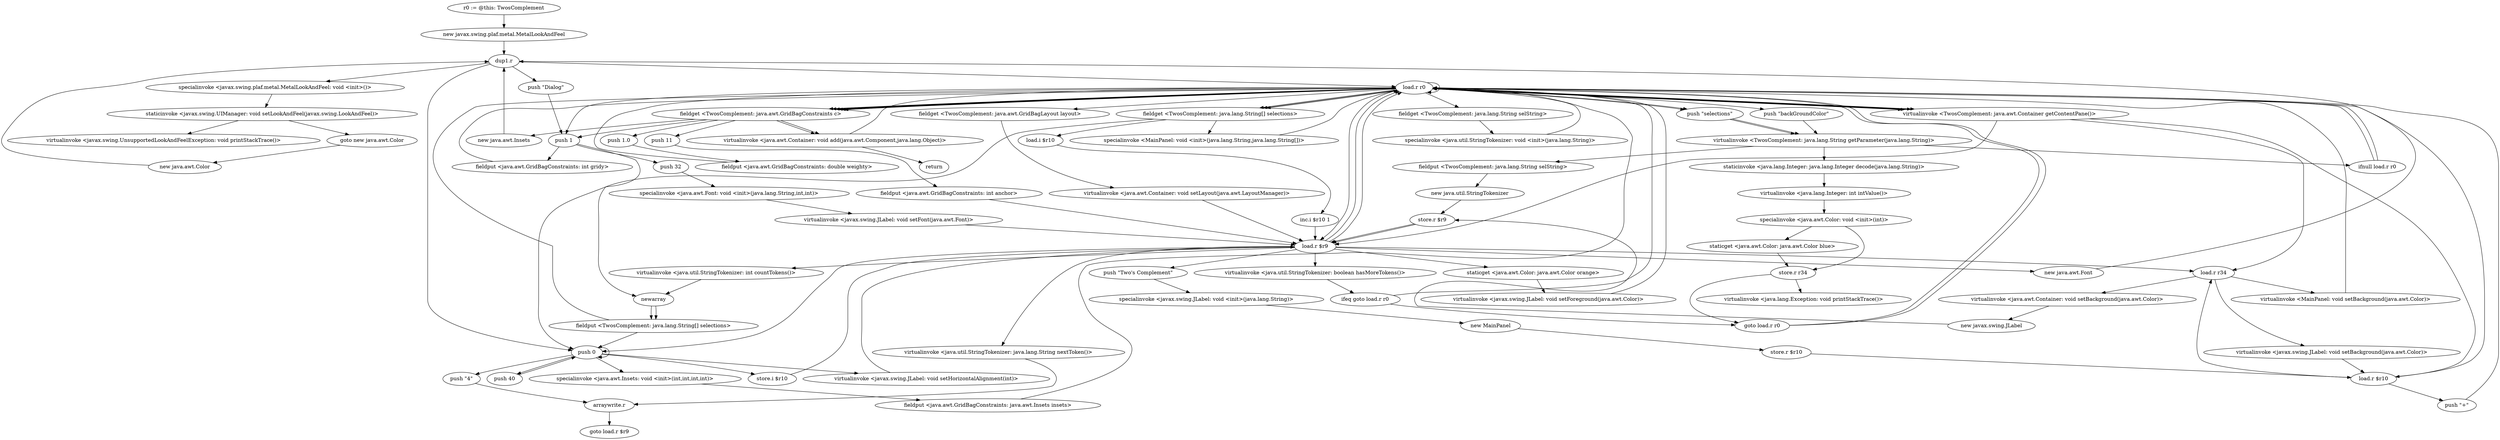 digraph "" {
    "r0 := @this: TwosComplement"
    "new javax.swing.plaf.metal.MetalLookAndFeel"
    "r0 := @this: TwosComplement"->"new javax.swing.plaf.metal.MetalLookAndFeel";
    "dup1.r"
    "new javax.swing.plaf.metal.MetalLookAndFeel"->"dup1.r";
    "specialinvoke <javax.swing.plaf.metal.MetalLookAndFeel: void <init>()>"
    "dup1.r"->"specialinvoke <javax.swing.plaf.metal.MetalLookAndFeel: void <init>()>";
    "staticinvoke <javax.swing.UIManager: void setLookAndFeel(javax.swing.LookAndFeel)>"
    "specialinvoke <javax.swing.plaf.metal.MetalLookAndFeel: void <init>()>"->"staticinvoke <javax.swing.UIManager: void setLookAndFeel(javax.swing.LookAndFeel)>";
    "goto new java.awt.Color"
    "staticinvoke <javax.swing.UIManager: void setLookAndFeel(javax.swing.LookAndFeel)>"->"goto new java.awt.Color";
    "new java.awt.Color"
    "goto new java.awt.Color"->"new java.awt.Color";
    "new java.awt.Color"->"dup1.r";
    "load.r r0"
    "dup1.r"->"load.r r0";
    "push \"backGroundColor\""
    "load.r r0"->"push \"backGroundColor\"";
    "virtualinvoke <TwosComplement: java.lang.String getParameter(java.lang.String)>"
    "push \"backGroundColor\""->"virtualinvoke <TwosComplement: java.lang.String getParameter(java.lang.String)>";
    "staticinvoke <java.lang.Integer: java.lang.Integer decode(java.lang.String)>"
    "virtualinvoke <TwosComplement: java.lang.String getParameter(java.lang.String)>"->"staticinvoke <java.lang.Integer: java.lang.Integer decode(java.lang.String)>";
    "virtualinvoke <java.lang.Integer: int intValue()>"
    "staticinvoke <java.lang.Integer: java.lang.Integer decode(java.lang.String)>"->"virtualinvoke <java.lang.Integer: int intValue()>";
    "specialinvoke <java.awt.Color: void <init>(int)>"
    "virtualinvoke <java.lang.Integer: int intValue()>"->"specialinvoke <java.awt.Color: void <init>(int)>";
    "store.r r34"
    "specialinvoke <java.awt.Color: void <init>(int)>"->"store.r r34";
    "goto load.r r0"
    "store.r r34"->"goto load.r r0";
    "goto load.r r0"->"load.r r0";
    "push \"selections\""
    "load.r r0"->"push \"selections\"";
    "push \"selections\""->"virtualinvoke <TwosComplement: java.lang.String getParameter(java.lang.String)>";
    "ifnull load.r r0"
    "virtualinvoke <TwosComplement: java.lang.String getParameter(java.lang.String)>"->"ifnull load.r r0";
    "ifnull load.r r0"->"load.r r0";
    "load.r r0"->"load.r r0";
    "load.r r0"->"push \"selections\"";
    "push \"selections\""->"virtualinvoke <TwosComplement: java.lang.String getParameter(java.lang.String)>";
    "fieldput <TwosComplement: java.lang.String selString>"
    "virtualinvoke <TwosComplement: java.lang.String getParameter(java.lang.String)>"->"fieldput <TwosComplement: java.lang.String selString>";
    "new java.util.StringTokenizer"
    "fieldput <TwosComplement: java.lang.String selString>"->"new java.util.StringTokenizer";
    "store.r $r9"
    "new java.util.StringTokenizer"->"store.r $r9";
    "load.r $r9"
    "store.r $r9"->"load.r $r9";
    "load.r $r9"->"load.r r0";
    "fieldget <TwosComplement: java.lang.String selString>"
    "load.r r0"->"fieldget <TwosComplement: java.lang.String selString>";
    "specialinvoke <java.util.StringTokenizer: void <init>(java.lang.String)>"
    "fieldget <TwosComplement: java.lang.String selString>"->"specialinvoke <java.util.StringTokenizer: void <init>(java.lang.String)>";
    "specialinvoke <java.util.StringTokenizer: void <init>(java.lang.String)>"->"load.r r0";
    "load.r r0"->"load.r $r9";
    "virtualinvoke <java.util.StringTokenizer: int countTokens()>"
    "load.r $r9"->"virtualinvoke <java.util.StringTokenizer: int countTokens()>";
    "newarray"
    "virtualinvoke <java.util.StringTokenizer: int countTokens()>"->"newarray";
    "fieldput <TwosComplement: java.lang.String[] selections>"
    "newarray"->"fieldput <TwosComplement: java.lang.String[] selections>";
    "push 0"
    "fieldput <TwosComplement: java.lang.String[] selections>"->"push 0";
    "store.i $r10"
    "push 0"->"store.i $r10";
    "store.i $r10"->"load.r $r9";
    "virtualinvoke <java.util.StringTokenizer: boolean hasMoreTokens()>"
    "load.r $r9"->"virtualinvoke <java.util.StringTokenizer: boolean hasMoreTokens()>";
    "ifeq goto load.r r0"
    "virtualinvoke <java.util.StringTokenizer: boolean hasMoreTokens()>"->"ifeq goto load.r r0";
    "ifeq goto load.r r0"->"load.r r0";
    "fieldget <TwosComplement: java.lang.String[] selections>"
    "load.r r0"->"fieldget <TwosComplement: java.lang.String[] selections>";
    "load.i $r10"
    "fieldget <TwosComplement: java.lang.String[] selections>"->"load.i $r10";
    "inc.i $r10 1"
    "load.i $r10"->"inc.i $r10 1";
    "inc.i $r10 1"->"load.r $r9";
    "virtualinvoke <java.util.StringTokenizer: java.lang.String nextToken()>"
    "load.r $r9"->"virtualinvoke <java.util.StringTokenizer: java.lang.String nextToken()>";
    "arraywrite.r"
    "virtualinvoke <java.util.StringTokenizer: java.lang.String nextToken()>"->"arraywrite.r";
    "goto load.r $r9"
    "arraywrite.r"->"goto load.r $r9";
    "ifeq goto load.r r0"->"goto load.r r0";
    "goto load.r r0"->"load.r r0";
    "virtualinvoke <TwosComplement: java.awt.Container getContentPane()>"
    "load.r r0"->"virtualinvoke <TwosComplement: java.awt.Container getContentPane()>";
    "load.r r34"
    "virtualinvoke <TwosComplement: java.awt.Container getContentPane()>"->"load.r r34";
    "virtualinvoke <java.awt.Container: void setBackground(java.awt.Color)>"
    "load.r r34"->"virtualinvoke <java.awt.Container: void setBackground(java.awt.Color)>";
    "new javax.swing.JLabel"
    "virtualinvoke <java.awt.Container: void setBackground(java.awt.Color)>"->"new javax.swing.JLabel";
    "new javax.swing.JLabel"->"store.r $r9";
    "store.r $r9"->"load.r $r9";
    "push \"Two\'s Complement\""
    "load.r $r9"->"push \"Two\'s Complement\"";
    "specialinvoke <javax.swing.JLabel: void <init>(java.lang.String)>"
    "push \"Two\'s Complement\""->"specialinvoke <javax.swing.JLabel: void <init>(java.lang.String)>";
    "new MainPanel"
    "specialinvoke <javax.swing.JLabel: void <init>(java.lang.String)>"->"new MainPanel";
    "store.r $r10"
    "new MainPanel"->"store.r $r10";
    "load.r $r10"
    "store.r $r10"->"load.r $r10";
    "push \"+\""
    "load.r $r10"->"push \"+\"";
    "push \"+\""->"load.r r0";
    "load.r r0"->"fieldget <TwosComplement: java.lang.String[] selections>";
    "specialinvoke <MainPanel: void <init>(java.lang.String,java.lang.String[])>"
    "fieldget <TwosComplement: java.lang.String[] selections>"->"specialinvoke <MainPanel: void <init>(java.lang.String,java.lang.String[])>";
    "specialinvoke <MainPanel: void <init>(java.lang.String,java.lang.String[])>"->"load.r r0";
    "fieldget <TwosComplement: java.awt.GridBagConstraints c>"
    "load.r r0"->"fieldget <TwosComplement: java.awt.GridBagConstraints c>";
    "push 11"
    "fieldget <TwosComplement: java.awt.GridBagConstraints c>"->"push 11";
    "fieldput <java.awt.GridBagConstraints: int anchor>"
    "push 11"->"fieldput <java.awt.GridBagConstraints: int anchor>";
    "fieldput <java.awt.GridBagConstraints: int anchor>"->"load.r $r9";
    "load.r $r9"->"load.r r34";
    "virtualinvoke <javax.swing.JLabel: void setBackground(java.awt.Color)>"
    "load.r r34"->"virtualinvoke <javax.swing.JLabel: void setBackground(java.awt.Color)>";
    "virtualinvoke <javax.swing.JLabel: void setBackground(java.awt.Color)>"->"load.r $r10";
    "load.r $r10"->"load.r r34";
    "virtualinvoke <MainPanel: void setBackground(java.awt.Color)>"
    "load.r r34"->"virtualinvoke <MainPanel: void setBackground(java.awt.Color)>";
    "virtualinvoke <MainPanel: void setBackground(java.awt.Color)>"->"load.r r0";
    "load.r r0"->"virtualinvoke <TwosComplement: java.awt.Container getContentPane()>";
    "virtualinvoke <TwosComplement: java.awt.Container getContentPane()>"->"load.r r0";
    "fieldget <TwosComplement: java.awt.GridBagLayout layout>"
    "load.r r0"->"fieldget <TwosComplement: java.awt.GridBagLayout layout>";
    "virtualinvoke <java.awt.Container: void setLayout(java.awt.LayoutManager)>"
    "fieldget <TwosComplement: java.awt.GridBagLayout layout>"->"virtualinvoke <java.awt.Container: void setLayout(java.awt.LayoutManager)>";
    "virtualinvoke <java.awt.Container: void setLayout(java.awt.LayoutManager)>"->"load.r $r9";
    "load.r $r9"->"push 0";
    "virtualinvoke <javax.swing.JLabel: void setHorizontalAlignment(int)>"
    "push 0"->"virtualinvoke <javax.swing.JLabel: void setHorizontalAlignment(int)>";
    "virtualinvoke <javax.swing.JLabel: void setHorizontalAlignment(int)>"->"load.r $r9";
    "new java.awt.Font"
    "load.r $r9"->"new java.awt.Font";
    "new java.awt.Font"->"dup1.r";
    "push \"Dialog\""
    "dup1.r"->"push \"Dialog\"";
    "push 1"
    "push \"Dialog\""->"push 1";
    "push 32"
    "push 1"->"push 32";
    "specialinvoke <java.awt.Font: void <init>(java.lang.String,int,int)>"
    "push 32"->"specialinvoke <java.awt.Font: void <init>(java.lang.String,int,int)>";
    "virtualinvoke <javax.swing.JLabel: void setFont(java.awt.Font)>"
    "specialinvoke <java.awt.Font: void <init>(java.lang.String,int,int)>"->"virtualinvoke <javax.swing.JLabel: void setFont(java.awt.Font)>";
    "virtualinvoke <javax.swing.JLabel: void setFont(java.awt.Font)>"->"load.r $r9";
    "staticget <java.awt.Color: java.awt.Color orange>"
    "load.r $r9"->"staticget <java.awt.Color: java.awt.Color orange>";
    "virtualinvoke <javax.swing.JLabel: void setForeground(java.awt.Color)>"
    "staticget <java.awt.Color: java.awt.Color orange>"->"virtualinvoke <javax.swing.JLabel: void setForeground(java.awt.Color)>";
    "virtualinvoke <javax.swing.JLabel: void setForeground(java.awt.Color)>"->"load.r r0";
    "load.r r0"->"fieldget <TwosComplement: java.awt.GridBagConstraints c>";
    "new java.awt.Insets"
    "fieldget <TwosComplement: java.awt.GridBagConstraints c>"->"new java.awt.Insets";
    "new java.awt.Insets"->"dup1.r";
    "dup1.r"->"push 0";
    "push 0"->"push 0";
    "push 40"
    "push 0"->"push 40";
    "push 40"->"push 0";
    "specialinvoke <java.awt.Insets: void <init>(int,int,int,int)>"
    "push 0"->"specialinvoke <java.awt.Insets: void <init>(int,int,int,int)>";
    "fieldput <java.awt.GridBagConstraints: java.awt.Insets insets>"
    "specialinvoke <java.awt.Insets: void <init>(int,int,int,int)>"->"fieldput <java.awt.GridBagConstraints: java.awt.Insets insets>";
    "fieldput <java.awt.GridBagConstraints: java.awt.Insets insets>"->"load.r r0";
    "load.r r0"->"virtualinvoke <TwosComplement: java.awt.Container getContentPane()>";
    "virtualinvoke <TwosComplement: java.awt.Container getContentPane()>"->"load.r $r9";
    "load.r $r9"->"load.r r0";
    "load.r r0"->"fieldget <TwosComplement: java.awt.GridBagConstraints c>";
    "virtualinvoke <java.awt.Container: void add(java.awt.Component,java.lang.Object)>"
    "fieldget <TwosComplement: java.awt.GridBagConstraints c>"->"virtualinvoke <java.awt.Container: void add(java.awt.Component,java.lang.Object)>";
    "virtualinvoke <java.awt.Container: void add(java.awt.Component,java.lang.Object)>"->"load.r r0";
    "load.r r0"->"fieldget <TwosComplement: java.awt.GridBagConstraints c>";
    "fieldget <TwosComplement: java.awt.GridBagConstraints c>"->"push 1";
    "fieldput <java.awt.GridBagConstraints: int gridy>"
    "push 1"->"fieldput <java.awt.GridBagConstraints: int gridy>";
    "fieldput <java.awt.GridBagConstraints: int gridy>"->"load.r r0";
    "load.r r0"->"fieldget <TwosComplement: java.awt.GridBagConstraints c>";
    "push 1.0"
    "fieldget <TwosComplement: java.awt.GridBagConstraints c>"->"push 1.0";
    "fieldput <java.awt.GridBagConstraints: double weighty>"
    "push 1.0"->"fieldput <java.awt.GridBagConstraints: double weighty>";
    "fieldput <java.awt.GridBagConstraints: double weighty>"->"load.r r0";
    "load.r r0"->"virtualinvoke <TwosComplement: java.awt.Container getContentPane()>";
    "virtualinvoke <TwosComplement: java.awt.Container getContentPane()>"->"load.r $r10";
    "load.r $r10"->"load.r r0";
    "load.r r0"->"fieldget <TwosComplement: java.awt.GridBagConstraints c>";
    "fieldget <TwosComplement: java.awt.GridBagConstraints c>"->"virtualinvoke <java.awt.Container: void add(java.awt.Component,java.lang.Object)>";
    "return"
    "virtualinvoke <java.awt.Container: void add(java.awt.Component,java.lang.Object)>"->"return";
    "ifnull load.r r0"->"load.r r0";
    "load.r r0"->"push 1";
    "push 1"->"newarray";
    "newarray"->"fieldput <TwosComplement: java.lang.String[] selections>";
    "fieldput <TwosComplement: java.lang.String[] selections>"->"load.r r0";
    "load.r r0"->"fieldget <TwosComplement: java.lang.String[] selections>";
    "fieldget <TwosComplement: java.lang.String[] selections>"->"push 0";
    "push \"4\""
    "push 0"->"push \"4\"";
    "push \"4\""->"arraywrite.r";
    "staticget <java.awt.Color: java.awt.Color blue>"
    "specialinvoke <java.awt.Color: void <init>(int)>"->"staticget <java.awt.Color: java.awt.Color blue>";
    "staticget <java.awt.Color: java.awt.Color blue>"->"store.r r34";
    "virtualinvoke <java.lang.Exception: void printStackTrace()>"
    "store.r r34"->"virtualinvoke <java.lang.Exception: void printStackTrace()>";
    "virtualinvoke <javax.swing.UnsupportedLookAndFeelException: void printStackTrace()>"
    "staticinvoke <javax.swing.UIManager: void setLookAndFeel(javax.swing.LookAndFeel)>"->"virtualinvoke <javax.swing.UnsupportedLookAndFeelException: void printStackTrace()>";
}
